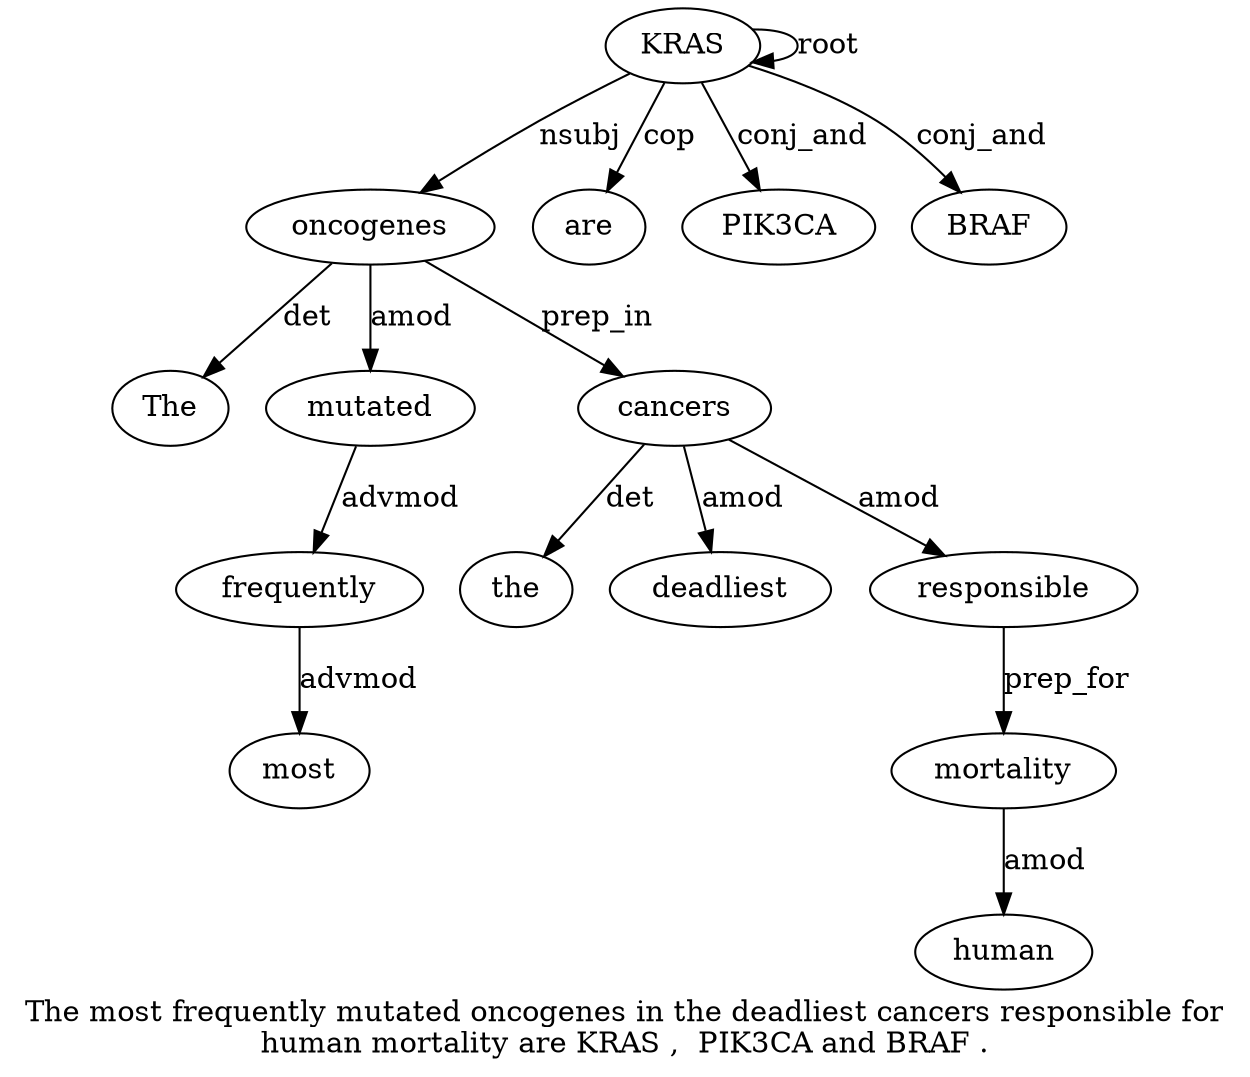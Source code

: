 digraph "The most frequently mutated oncogenes in the deadliest cancers responsible for human mortality are KRAS ,  PIK3CA and BRAF ." {
label="The most frequently mutated oncogenes in the deadliest cancers responsible for
human mortality are KRAS ,  PIK3CA and BRAF .";
oncogenes5 [style=filled, fillcolor=white, label=oncogenes];
The1 [style=filled, fillcolor=white, label=The];
oncogenes5 -> The1  [label=det];
frequently3 [style=filled, fillcolor=white, label=frequently];
most2 [style=filled, fillcolor=white, label=most];
frequently3 -> most2  [label=advmod];
mutated4 [style=filled, fillcolor=white, label=mutated];
mutated4 -> frequently3  [label=advmod];
oncogenes5 -> mutated4  [label=amod];
KRAS15 [style=filled, fillcolor=white, label=KRAS];
KRAS15 -> oncogenes5  [label=nsubj];
cancers9 [style=filled, fillcolor=white, label=cancers];
the7 [style=filled, fillcolor=white, label=the];
cancers9 -> the7  [label=det];
deadliest8 [style=filled, fillcolor=white, label=deadliest];
cancers9 -> deadliest8  [label=amod];
oncogenes5 -> cancers9  [label=prep_in];
responsible10 [style=filled, fillcolor=white, label=responsible];
cancers9 -> responsible10  [label=amod];
mortality13 [style=filled, fillcolor=white, label=mortality];
human12 [style=filled, fillcolor=white, label=human];
mortality13 -> human12  [label=amod];
responsible10 -> mortality13  [label=prep_for];
are14 [style=filled, fillcolor=white, label=are];
KRAS15 -> are14  [label=cop];
KRAS15 -> KRAS15  [label=root];
PIK3CA17 [style=filled, fillcolor=white, label=PIK3CA];
KRAS15 -> PIK3CA17  [label=conj_and];
BRAF19 [style=filled, fillcolor=white, label=BRAF];
KRAS15 -> BRAF19  [label=conj_and];
}
